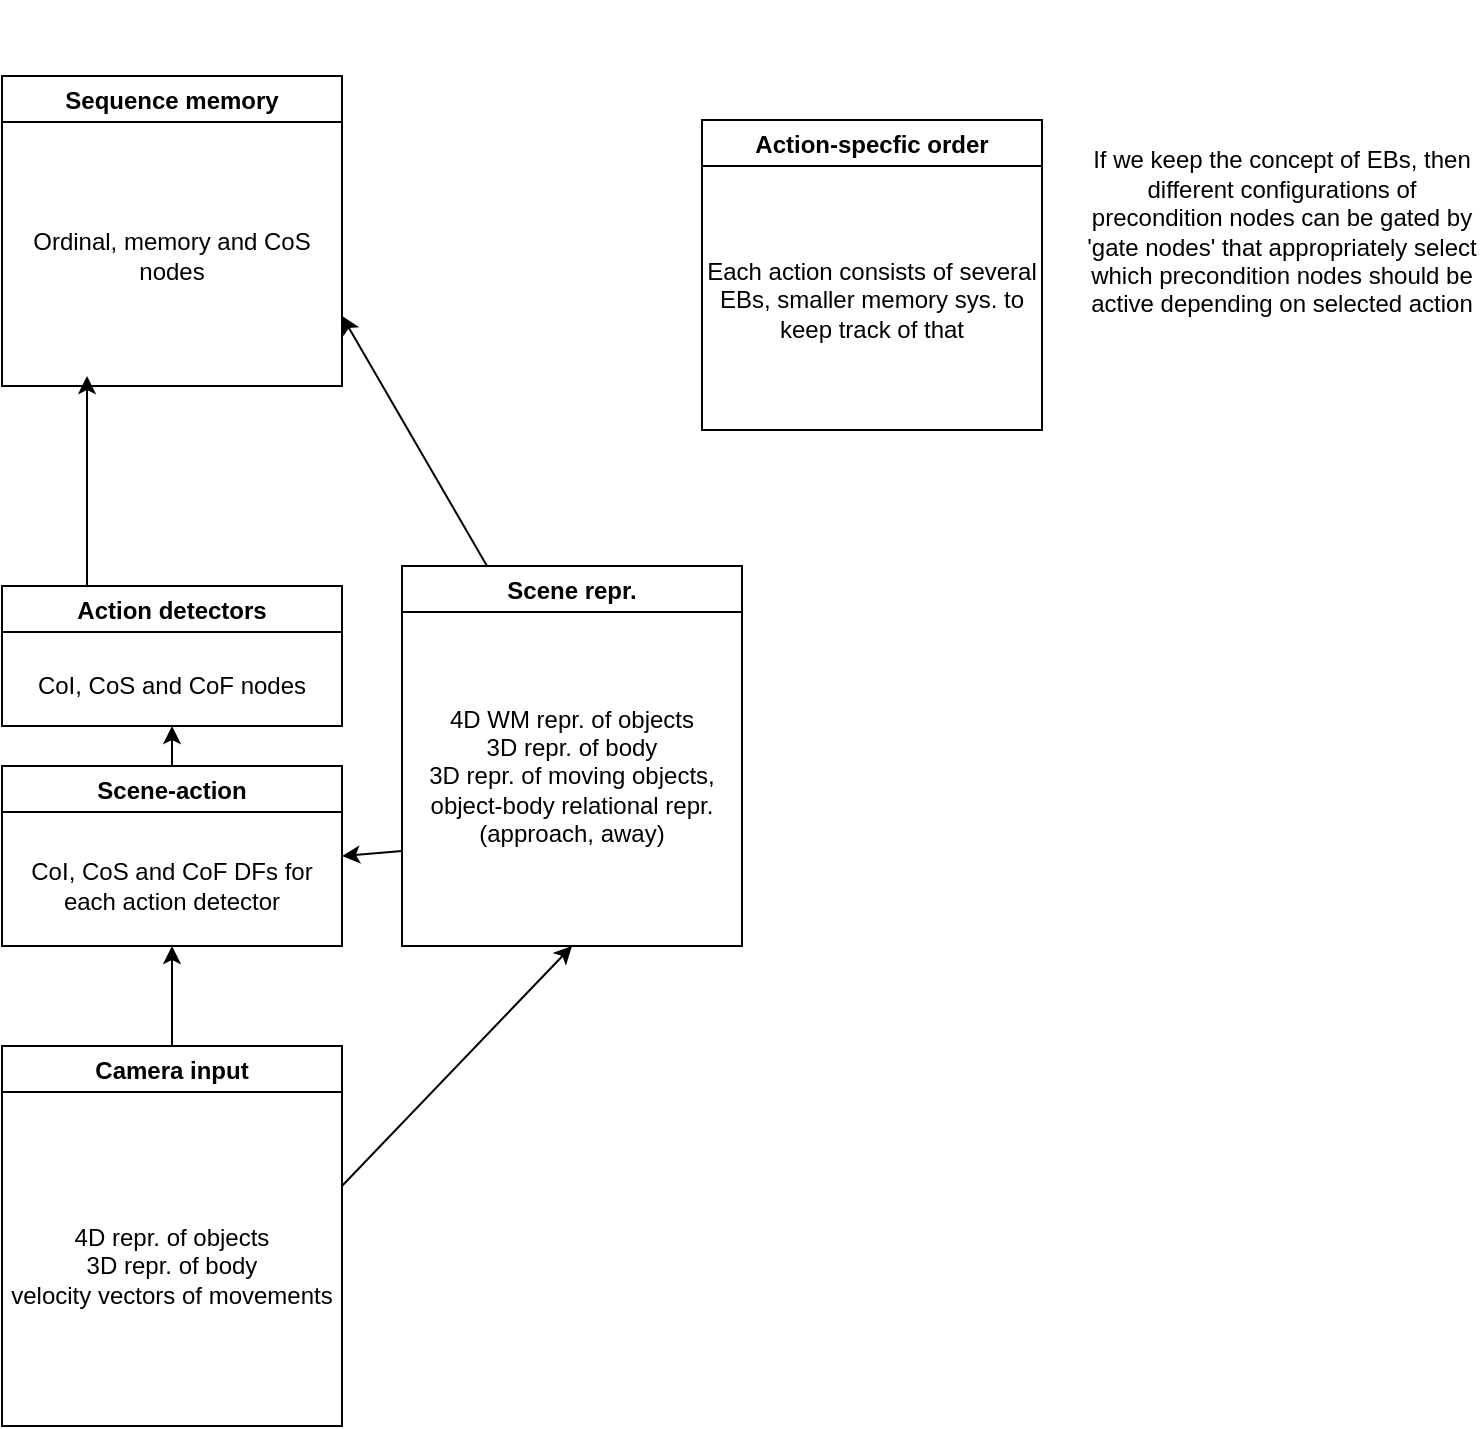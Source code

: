 <mxfile version="14.7.0" type="device"><diagram name="Page-1" id="b520641d-4fe3-3701-9064-5fc419738815"><mxGraphModel dx="1422" dy="775" grid="1" gridSize="10" guides="1" tooltips="1" connect="1" arrows="1" fold="1" page="1" pageScale="1" pageWidth="827" pageHeight="1169" background="none" math="0" shadow="0"><root><mxCell id="0"/><mxCell id="1" parent="0"/><mxCell id="30IVaU0_O7rHNalLy1ft-22" style="edgeStyle=none;rounded=0;orthogonalLoop=1;jettySize=auto;html=1;exitX=0.5;exitY=0;exitDx=0;exitDy=0;" edge="1" parent="1" source="30IVaU0_O7rHNalLy1ft-8" target="30IVaU0_O7rHNalLy1ft-13"><mxGeometry relative="1" as="geometry"/></mxCell><mxCell id="30IVaU0_O7rHNalLy1ft-8" value="Camera input" style="swimlane;" vertex="1" parent="1"><mxGeometry x="10" y="970" width="170" height="190" as="geometry"/></mxCell><mxCell id="30IVaU0_O7rHNalLy1ft-10" value="&lt;div&gt;4D repr. of objects&lt;/div&gt;&lt;div&gt;3D repr. of body&lt;/div&gt;&lt;div&gt;velocity vectors of movements&lt;br&gt;&lt;/div&gt;" style="text;html=1;strokeColor=none;fillColor=none;align=center;verticalAlign=middle;whiteSpace=wrap;rounded=0;" vertex="1" parent="30IVaU0_O7rHNalLy1ft-8"><mxGeometry y="30" width="170" height="160" as="geometry"/></mxCell><mxCell id="30IVaU0_O7rHNalLy1ft-28" style="edgeStyle=none;rounded=0;orthogonalLoop=1;jettySize=auto;html=1;exitX=0.25;exitY=0;exitDx=0;exitDy=0;entryX=1;entryY=0.75;entryDx=0;entryDy=0;" edge="1" parent="1" source="30IVaU0_O7rHNalLy1ft-11" target="30IVaU0_O7rHNalLy1ft-21"><mxGeometry relative="1" as="geometry"/></mxCell><mxCell id="30IVaU0_O7rHNalLy1ft-11" value="Scene repr." style="swimlane;" vertex="1" parent="1"><mxGeometry x="210" y="730" width="170" height="190" as="geometry"/></mxCell><mxCell id="30IVaU0_O7rHNalLy1ft-12" value="&lt;div&gt;4D WM repr. of objects&lt;/div&gt;&lt;div&gt;3D repr. of body&lt;/div&gt;&lt;div&gt;3D repr. of moving objects, object-body relational repr. (approach, away)&lt;br&gt;&lt;/div&gt;" style="text;html=1;strokeColor=none;fillColor=none;align=center;verticalAlign=middle;whiteSpace=wrap;rounded=0;" vertex="1" parent="30IVaU0_O7rHNalLy1ft-11"><mxGeometry y="30" width="170" height="150" as="geometry"/></mxCell><mxCell id="30IVaU0_O7rHNalLy1ft-27" style="edgeStyle=none;rounded=0;orthogonalLoop=1;jettySize=auto;html=1;exitX=0.25;exitY=0;exitDx=0;exitDy=0;entryX=0.25;entryY=1;entryDx=0;entryDy=0;" edge="1" parent="1" source="30IVaU0_O7rHNalLy1ft-15" target="30IVaU0_O7rHNalLy1ft-21"><mxGeometry relative="1" as="geometry"/></mxCell><mxCell id="30IVaU0_O7rHNalLy1ft-15" value="Action detectors" style="swimlane;" vertex="1" parent="1"><mxGeometry x="10" y="740" width="170" height="70" as="geometry"/></mxCell><mxCell id="30IVaU0_O7rHNalLy1ft-16" value="CoI, CoS and CoF nodes" style="text;html=1;strokeColor=none;fillColor=none;align=center;verticalAlign=middle;whiteSpace=wrap;rounded=0;" vertex="1" parent="30IVaU0_O7rHNalLy1ft-15"><mxGeometry y="30" width="170" height="40" as="geometry"/></mxCell><mxCell id="30IVaU0_O7rHNalLy1ft-25" style="edgeStyle=none;rounded=0;orthogonalLoop=1;jettySize=auto;html=1;exitX=0.5;exitY=0;exitDx=0;exitDy=0;entryX=0.5;entryY=1;entryDx=0;entryDy=0;" edge="1" parent="1" source="30IVaU0_O7rHNalLy1ft-13" target="30IVaU0_O7rHNalLy1ft-16"><mxGeometry relative="1" as="geometry"/></mxCell><mxCell id="30IVaU0_O7rHNalLy1ft-13" value="Scene-action" style="swimlane;" vertex="1" parent="1"><mxGeometry x="10" y="830" width="170" height="90" as="geometry"/></mxCell><mxCell id="30IVaU0_O7rHNalLy1ft-14" value="CoI, CoS and CoF DFs for each action detector" style="text;html=1;strokeColor=none;fillColor=none;align=center;verticalAlign=middle;whiteSpace=wrap;rounded=0;" vertex="1" parent="30IVaU0_O7rHNalLy1ft-13"><mxGeometry y="30" width="170" height="60" as="geometry"/></mxCell><mxCell id="30IVaU0_O7rHNalLy1ft-20" value="Sequence memory" style="swimlane;" vertex="1" parent="1"><mxGeometry x="10" y="485" width="170" height="155" as="geometry"/></mxCell><mxCell id="30IVaU0_O7rHNalLy1ft-21" value="Ordinal, memory and CoS nodes" style="text;html=1;strokeColor=none;fillColor=none;align=center;verticalAlign=middle;whiteSpace=wrap;rounded=0;" vertex="1" parent="30IVaU0_O7rHNalLy1ft-20"><mxGeometry y="30" width="170" height="120" as="geometry"/></mxCell><mxCell id="30IVaU0_O7rHNalLy1ft-24" style="edgeStyle=none;rounded=0;orthogonalLoop=1;jettySize=auto;html=1;exitX=1;exitY=0.25;exitDx=0;exitDy=0;entryX=0.5;entryY=1;entryDx=0;entryDy=0;" edge="1" parent="1" source="30IVaU0_O7rHNalLy1ft-10" target="30IVaU0_O7rHNalLy1ft-11"><mxGeometry relative="1" as="geometry"/></mxCell><mxCell id="30IVaU0_O7rHNalLy1ft-26" style="edgeStyle=none;rounded=0;orthogonalLoop=1;jettySize=auto;html=1;exitX=0;exitY=0.75;exitDx=0;exitDy=0;entryX=1;entryY=0.5;entryDx=0;entryDy=0;" edge="1" parent="1" source="30IVaU0_O7rHNalLy1ft-12" target="30IVaU0_O7rHNalLy1ft-13"><mxGeometry relative="1" as="geometry"/></mxCell><mxCell id="30IVaU0_O7rHNalLy1ft-29" value="Action-specfic order" style="swimlane;" vertex="1" parent="1"><mxGeometry x="360" y="507" width="170" height="155" as="geometry"/></mxCell><mxCell id="30IVaU0_O7rHNalLy1ft-30" value="Each action consists of several EBs, smaller memory sys. to keep track of that" style="text;html=1;strokeColor=none;fillColor=none;align=center;verticalAlign=middle;whiteSpace=wrap;rounded=0;" vertex="1" parent="30IVaU0_O7rHNalLy1ft-29"><mxGeometry y="30" width="170" height="120" as="geometry"/></mxCell><mxCell id="30IVaU0_O7rHNalLy1ft-31" value="If we keep the concept of EBs, then different configurations of precondition nodes can be gated by 'gate nodes' that appropriately select which precondition nodes should be active depending on selected action" style="text;html=1;strokeColor=none;fillColor=none;align=center;verticalAlign=middle;whiteSpace=wrap;rounded=0;" vertex="1" parent="1"><mxGeometry x="550" y="447.5" width="200" height="230" as="geometry"/></mxCell></root></mxGraphModel></diagram></mxfile>